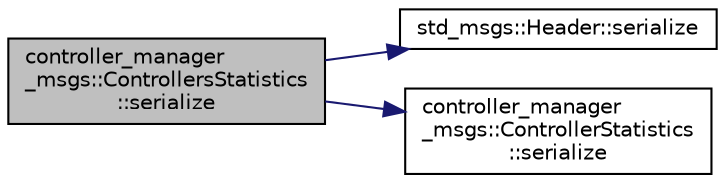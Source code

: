 digraph "controller_manager_msgs::ControllersStatistics::serialize"
{
  edge [fontname="Helvetica",fontsize="10",labelfontname="Helvetica",labelfontsize="10"];
  node [fontname="Helvetica",fontsize="10",shape=record];
  rankdir="LR";
  Node1 [label="controller_manager\l_msgs::ControllersStatistics\l::serialize",height=0.2,width=0.4,color="black", fillcolor="grey75", style="filled" fontcolor="black"];
  Node1 -> Node2 [color="midnightblue",fontsize="10",style="solid",fontname="Helvetica"];
  Node2 [label="std_msgs::Header::serialize",height=0.2,width=0.4,color="black", fillcolor="white", style="filled",URL="$classstd__msgs_1_1_header.html#a200c6f9d2576b1a237a19bc2d769925e"];
  Node1 -> Node3 [color="midnightblue",fontsize="10",style="solid",fontname="Helvetica"];
  Node3 [label="controller_manager\l_msgs::ControllerStatistics\l::serialize",height=0.2,width=0.4,color="black", fillcolor="white", style="filled",URL="$classcontroller__manager__msgs_1_1_controller_statistics.html#a3483b08f6cecc3fea9e4dcfb225a4891"];
}
